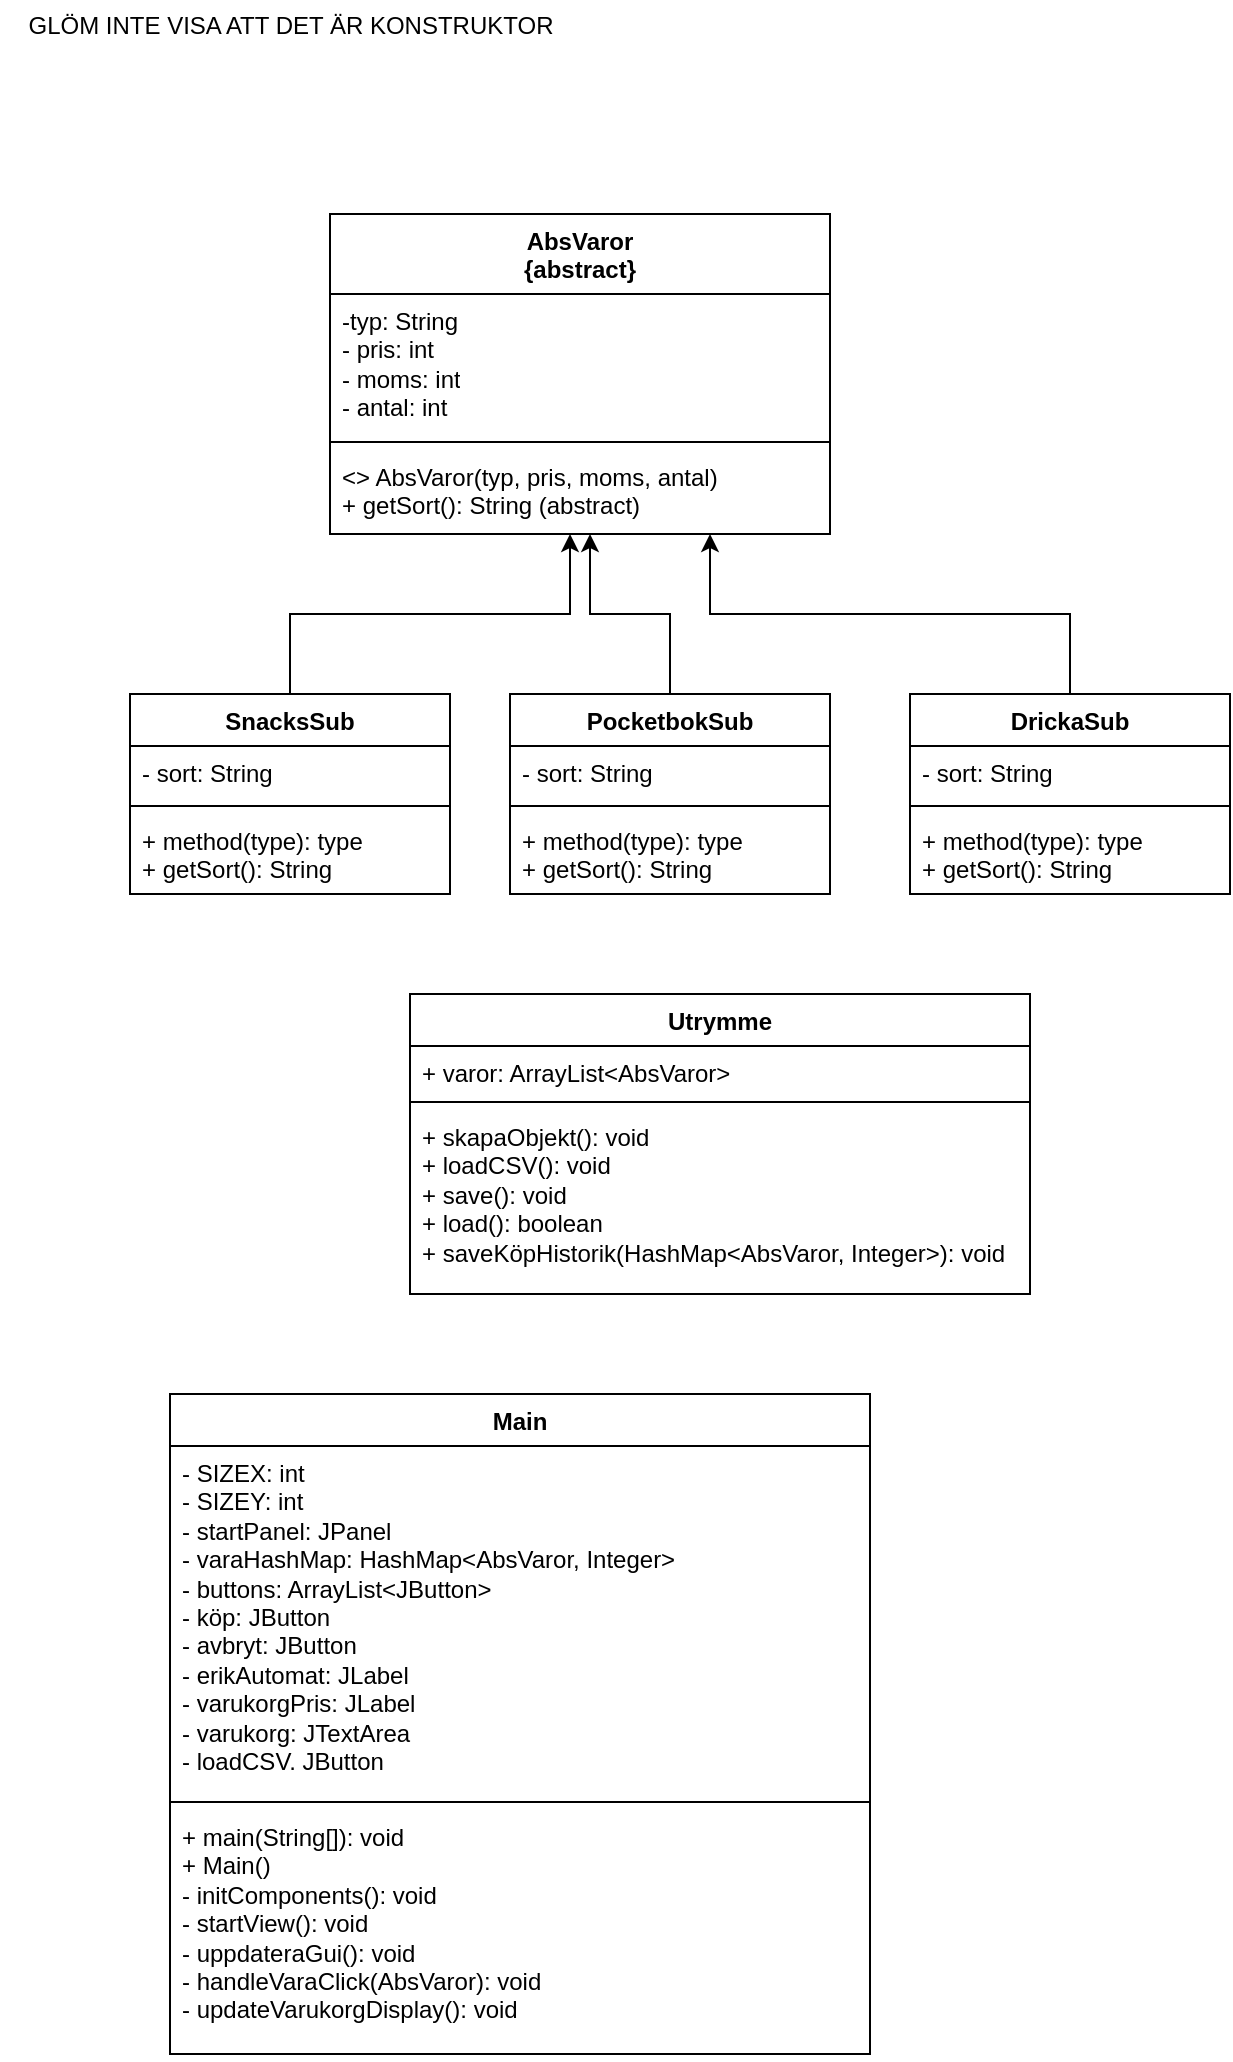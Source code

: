 <mxfile version="26.1.1">
  <diagram id="C5RBs43oDa-KdzZeNtuy" name="Page-1">
    <mxGraphModel dx="1304" dy="760" grid="1" gridSize="10" guides="1" tooltips="1" connect="1" arrows="1" fold="1" page="1" pageScale="1" pageWidth="827" pageHeight="1169" math="0" shadow="0">
      <root>
        <mxCell id="WIyWlLk6GJQsqaUBKTNV-0" />
        <mxCell id="WIyWlLk6GJQsqaUBKTNV-1" parent="WIyWlLk6GJQsqaUBKTNV-0" />
        <mxCell id="JlUwPAzDH42WfKnk2IvD-0" value="AbsVaror&lt;div&gt;{abstract}&lt;/div&gt;" style="swimlane;fontStyle=1;align=center;verticalAlign=top;childLayout=stackLayout;horizontal=1;startSize=40;horizontalStack=0;resizeParent=1;resizeParentMax=0;resizeLast=0;collapsible=1;marginBottom=0;whiteSpace=wrap;html=1;" parent="WIyWlLk6GJQsqaUBKTNV-1" vertex="1">
          <mxGeometry x="230" y="130" width="250" height="160" as="geometry" />
        </mxCell>
        <mxCell id="JlUwPAzDH42WfKnk2IvD-1" value="-typ: String&lt;br/&gt;- pris: int&lt;br/&gt;- moms: int&lt;br/&gt;- antal: int&lt;div style=&quot;display:none&quot; id=&quot;SDCloudData&quot;&gt;&lt;/div&gt;" style="text;strokeColor=none;fillColor=none;align=left;verticalAlign=top;spacingLeft=4;spacingRight=4;overflow=hidden;rotatable=0;points=[[0,0.5],[1,0.5]];portConstraint=eastwest;whiteSpace=wrap;html=1;" parent="JlUwPAzDH42WfKnk2IvD-0" vertex="1">
          <mxGeometry y="40" width="250" height="70" as="geometry" />
        </mxCell>
        <mxCell id="JlUwPAzDH42WfKnk2IvD-2" value="" style="line;strokeWidth=1;fillColor=none;align=left;verticalAlign=middle;spacingTop=-1;spacingLeft=3;spacingRight=3;rotatable=0;labelPosition=right;points=[];portConstraint=eastwest;strokeColor=inherit;" parent="JlUwPAzDH42WfKnk2IvD-0" vertex="1">
          <mxGeometry y="110" width="250" height="8" as="geometry" />
        </mxCell>
        <mxCell id="JlUwPAzDH42WfKnk2IvD-3" value="&amp;lt;&amp;gt; AbsVaror(typ, pris, moms, antal)&lt;br&gt;+ getSort(): String (abstract)&lt;br&gt;&lt;br&gt;&lt;div&gt;&lt;br&gt;&lt;/div&gt;&lt;div&gt;&amp;nbsp;&lt;div style=&quot;display:none&quot; id=&quot;SDCloudData&quot;&gt;&lt;/div&gt;&lt;/div&gt;" style="text;strokeColor=none;fillColor=none;align=left;verticalAlign=top;spacingLeft=4;spacingRight=4;overflow=hidden;rotatable=0;points=[[0,0.5],[1,0.5]];portConstraint=eastwest;whiteSpace=wrap;html=1;" parent="JlUwPAzDH42WfKnk2IvD-0" vertex="1">
          <mxGeometry y="118" width="250" height="42" as="geometry" />
        </mxCell>
        <mxCell id="YqJNbqloafkuZa5VE_Sw-1" value="PocketbokSub" style="swimlane;fontStyle=1;align=center;verticalAlign=top;childLayout=stackLayout;horizontal=1;startSize=26;horizontalStack=0;resizeParent=1;resizeParentMax=0;resizeLast=0;collapsible=1;marginBottom=0;whiteSpace=wrap;html=1;" vertex="1" parent="WIyWlLk6GJQsqaUBKTNV-1">
          <mxGeometry x="320" y="370" width="160" height="100" as="geometry" />
        </mxCell>
        <mxCell id="YqJNbqloafkuZa5VE_Sw-2" value="- sort: String" style="text;strokeColor=none;fillColor=none;align=left;verticalAlign=top;spacingLeft=4;spacingRight=4;overflow=hidden;rotatable=0;points=[[0,0.5],[1,0.5]];portConstraint=eastwest;whiteSpace=wrap;html=1;" vertex="1" parent="YqJNbqloafkuZa5VE_Sw-1">
          <mxGeometry y="26" width="160" height="26" as="geometry" />
        </mxCell>
        <mxCell id="YqJNbqloafkuZa5VE_Sw-3" value="" style="line;strokeWidth=1;fillColor=none;align=left;verticalAlign=middle;spacingTop=-1;spacingLeft=3;spacingRight=3;rotatable=0;labelPosition=right;points=[];portConstraint=eastwest;strokeColor=inherit;" vertex="1" parent="YqJNbqloafkuZa5VE_Sw-1">
          <mxGeometry y="52" width="160" height="8" as="geometry" />
        </mxCell>
        <mxCell id="YqJNbqloafkuZa5VE_Sw-4" value="+ method(type): type&lt;div&gt;+ getSort(): String&amp;nbsp;&lt;/div&gt;" style="text;strokeColor=none;fillColor=none;align=left;verticalAlign=top;spacingLeft=4;spacingRight=4;overflow=hidden;rotatable=0;points=[[0,0.5],[1,0.5]];portConstraint=eastwest;whiteSpace=wrap;html=1;" vertex="1" parent="YqJNbqloafkuZa5VE_Sw-1">
          <mxGeometry y="60" width="160" height="40" as="geometry" />
        </mxCell>
        <mxCell id="YqJNbqloafkuZa5VE_Sw-5" value="SnacksSub" style="swimlane;fontStyle=1;align=center;verticalAlign=top;childLayout=stackLayout;horizontal=1;startSize=26;horizontalStack=0;resizeParent=1;resizeParentMax=0;resizeLast=0;collapsible=1;marginBottom=0;whiteSpace=wrap;html=1;" vertex="1" parent="WIyWlLk6GJQsqaUBKTNV-1">
          <mxGeometry x="130" y="370" width="160" height="100" as="geometry" />
        </mxCell>
        <mxCell id="YqJNbqloafkuZa5VE_Sw-6" value="- sort: String" style="text;strokeColor=none;fillColor=none;align=left;verticalAlign=top;spacingLeft=4;spacingRight=4;overflow=hidden;rotatable=0;points=[[0,0.5],[1,0.5]];portConstraint=eastwest;whiteSpace=wrap;html=1;" vertex="1" parent="YqJNbqloafkuZa5VE_Sw-5">
          <mxGeometry y="26" width="160" height="26" as="geometry" />
        </mxCell>
        <mxCell id="YqJNbqloafkuZa5VE_Sw-7" value="" style="line;strokeWidth=1;fillColor=none;align=left;verticalAlign=middle;spacingTop=-1;spacingLeft=3;spacingRight=3;rotatable=0;labelPosition=right;points=[];portConstraint=eastwest;strokeColor=inherit;" vertex="1" parent="YqJNbqloafkuZa5VE_Sw-5">
          <mxGeometry y="52" width="160" height="8" as="geometry" />
        </mxCell>
        <mxCell id="YqJNbqloafkuZa5VE_Sw-8" value="+ method(type): type&lt;div&gt;+ getSort(): String&amp;nbsp;&lt;/div&gt;" style="text;strokeColor=none;fillColor=none;align=left;verticalAlign=top;spacingLeft=4;spacingRight=4;overflow=hidden;rotatable=0;points=[[0,0.5],[1,0.5]];portConstraint=eastwest;whiteSpace=wrap;html=1;" vertex="1" parent="YqJNbqloafkuZa5VE_Sw-5">
          <mxGeometry y="60" width="160" height="40" as="geometry" />
        </mxCell>
        <mxCell id="YqJNbqloafkuZa5VE_Sw-9" value="DrickaSub" style="swimlane;fontStyle=1;align=center;verticalAlign=top;childLayout=stackLayout;horizontal=1;startSize=26;horizontalStack=0;resizeParent=1;resizeParentMax=0;resizeLast=0;collapsible=1;marginBottom=0;whiteSpace=wrap;html=1;" vertex="1" parent="WIyWlLk6GJQsqaUBKTNV-1">
          <mxGeometry x="520" y="370" width="160" height="100" as="geometry" />
        </mxCell>
        <mxCell id="YqJNbqloafkuZa5VE_Sw-10" value="- sort: String" style="text;strokeColor=none;fillColor=none;align=left;verticalAlign=top;spacingLeft=4;spacingRight=4;overflow=hidden;rotatable=0;points=[[0,0.5],[1,0.5]];portConstraint=eastwest;whiteSpace=wrap;html=1;" vertex="1" parent="YqJNbqloafkuZa5VE_Sw-9">
          <mxGeometry y="26" width="160" height="26" as="geometry" />
        </mxCell>
        <mxCell id="YqJNbqloafkuZa5VE_Sw-11" value="" style="line;strokeWidth=1;fillColor=none;align=left;verticalAlign=middle;spacingTop=-1;spacingLeft=3;spacingRight=3;rotatable=0;labelPosition=right;points=[];portConstraint=eastwest;strokeColor=inherit;" vertex="1" parent="YqJNbqloafkuZa5VE_Sw-9">
          <mxGeometry y="52" width="160" height="8" as="geometry" />
        </mxCell>
        <mxCell id="YqJNbqloafkuZa5VE_Sw-12" value="+ method(type): type&lt;div&gt;+ getSort(): String&amp;nbsp;&lt;/div&gt;" style="text;strokeColor=none;fillColor=none;align=left;verticalAlign=top;spacingLeft=4;spacingRight=4;overflow=hidden;rotatable=0;points=[[0,0.5],[1,0.5]];portConstraint=eastwest;whiteSpace=wrap;html=1;" vertex="1" parent="YqJNbqloafkuZa5VE_Sw-9">
          <mxGeometry y="60" width="160" height="40" as="geometry" />
        </mxCell>
        <mxCell id="YqJNbqloafkuZa5VE_Sw-14" style="edgeStyle=orthogonalEdgeStyle;rounded=0;orthogonalLoop=1;jettySize=auto;html=1;entryX=0.48;entryY=1;entryDx=0;entryDy=0;entryPerimeter=0;" edge="1" parent="WIyWlLk6GJQsqaUBKTNV-1" source="YqJNbqloafkuZa5VE_Sw-5" target="JlUwPAzDH42WfKnk2IvD-3">
          <mxGeometry relative="1" as="geometry" />
        </mxCell>
        <mxCell id="YqJNbqloafkuZa5VE_Sw-16" style="edgeStyle=orthogonalEdgeStyle;rounded=0;orthogonalLoop=1;jettySize=auto;html=1;entryX=0.52;entryY=1;entryDx=0;entryDy=0;entryPerimeter=0;" edge="1" parent="WIyWlLk6GJQsqaUBKTNV-1" source="YqJNbqloafkuZa5VE_Sw-1" target="JlUwPAzDH42WfKnk2IvD-3">
          <mxGeometry relative="1" as="geometry" />
        </mxCell>
        <mxCell id="YqJNbqloafkuZa5VE_Sw-17" style="edgeStyle=orthogonalEdgeStyle;rounded=0;orthogonalLoop=1;jettySize=auto;html=1;entryX=0.76;entryY=1;entryDx=0;entryDy=0;entryPerimeter=0;" edge="1" parent="WIyWlLk6GJQsqaUBKTNV-1" source="YqJNbqloafkuZa5VE_Sw-9" target="JlUwPAzDH42WfKnk2IvD-3">
          <mxGeometry relative="1" as="geometry" />
        </mxCell>
        <mxCell id="YqJNbqloafkuZa5VE_Sw-18" value="Utrymme" style="swimlane;fontStyle=1;align=center;verticalAlign=top;childLayout=stackLayout;horizontal=1;startSize=26;horizontalStack=0;resizeParent=1;resizeParentMax=0;resizeLast=0;collapsible=1;marginBottom=0;whiteSpace=wrap;html=1;" vertex="1" parent="WIyWlLk6GJQsqaUBKTNV-1">
          <mxGeometry x="270" y="520" width="310" height="150" as="geometry" />
        </mxCell>
        <mxCell id="YqJNbqloafkuZa5VE_Sw-19" value="+ varor: ArrayList&amp;lt;AbsVaror&amp;gt;" style="text;strokeColor=none;fillColor=none;align=left;verticalAlign=top;spacingLeft=4;spacingRight=4;overflow=hidden;rotatable=0;points=[[0,0.5],[1,0.5]];portConstraint=eastwest;whiteSpace=wrap;html=1;" vertex="1" parent="YqJNbqloafkuZa5VE_Sw-18">
          <mxGeometry y="26" width="310" height="24" as="geometry" />
        </mxCell>
        <mxCell id="YqJNbqloafkuZa5VE_Sw-20" value="" style="line;strokeWidth=1;fillColor=none;align=left;verticalAlign=middle;spacingTop=-1;spacingLeft=3;spacingRight=3;rotatable=0;labelPosition=right;points=[];portConstraint=eastwest;strokeColor=inherit;" vertex="1" parent="YqJNbqloafkuZa5VE_Sw-18">
          <mxGeometry y="50" width="310" height="8" as="geometry" />
        </mxCell>
        <mxCell id="YqJNbqloafkuZa5VE_Sw-21" value="+ skapaObjekt(): void&lt;div&gt;+ loadCSV(): void&lt;/div&gt;&lt;div&gt;+ save(): void&lt;/div&gt;&lt;div&gt;+ load(): boolean&lt;/div&gt;&lt;div&gt;+ saveKöpHistorik(HashMap&amp;lt;AbsVaror, Integer&amp;gt;): void&lt;/div&gt;" style="text;strokeColor=none;fillColor=none;align=left;verticalAlign=top;spacingLeft=4;spacingRight=4;overflow=hidden;rotatable=0;points=[[0,0.5],[1,0.5]];portConstraint=eastwest;whiteSpace=wrap;html=1;" vertex="1" parent="YqJNbqloafkuZa5VE_Sw-18">
          <mxGeometry y="58" width="310" height="92" as="geometry" />
        </mxCell>
        <mxCell id="YqJNbqloafkuZa5VE_Sw-22" value="Main" style="swimlane;fontStyle=1;align=center;verticalAlign=top;childLayout=stackLayout;horizontal=1;startSize=26;horizontalStack=0;resizeParent=1;resizeParentMax=0;resizeLast=0;collapsible=1;marginBottom=0;whiteSpace=wrap;html=1;" vertex="1" parent="WIyWlLk6GJQsqaUBKTNV-1">
          <mxGeometry x="150" y="720" width="350" height="330" as="geometry" />
        </mxCell>
        <mxCell id="YqJNbqloafkuZa5VE_Sw-23" value="&lt;div&gt;&lt;span style=&quot;background-color: light-dark(#ffffff, var(--ge-dark-color, #121212));&quot;&gt;- SIZEX: int&lt;/span&gt;&lt;div&gt;&lt;span style=&quot;background-color: light-dark(#ffffff, var(--ge-dark-color, #121212));&quot;&gt;- SIZEY: int&lt;/span&gt;&lt;/div&gt;&lt;div&gt;&lt;span style=&quot;background-color: light-dark(#ffffff, var(--ge-dark-color, #121212));&quot;&gt;- startPanel: JPanel&lt;/span&gt;&lt;/div&gt;&lt;div&gt;&lt;span style=&quot;background-color: light-dark(#ffffff, var(--ge-dark-color, #121212));&quot;&gt;- varaHashMap: HashMap&amp;lt;AbsVaror, Integer&amp;gt;&lt;/span&gt;&lt;/div&gt;&lt;div&gt;&lt;span style=&quot;background-color: light-dark(#ffffff, var(--ge-dark-color, #121212));&quot;&gt;- buttons: ArrayList&amp;lt;JButton&amp;gt;&lt;/span&gt;&lt;/div&gt;&lt;div&gt;&lt;span style=&quot;background-color: light-dark(#ffffff, var(--ge-dark-color, #121212));&quot;&gt;- köp: JButton&lt;/span&gt;&lt;/div&gt;&lt;div&gt;&lt;span style=&quot;background-color: light-dark(#ffffff, var(--ge-dark-color, #121212));&quot;&gt;- avbryt: JButton&lt;/span&gt;&lt;/div&gt;&lt;div&gt;&lt;span style=&quot;background-color: light-dark(#ffffff, var(--ge-dark-color, #121212));&quot;&gt;- erikAutomat: JLabel&lt;/span&gt;&lt;/div&gt;&lt;div&gt;&lt;span style=&quot;background-color: light-dark(#ffffff, var(--ge-dark-color, #121212));&quot;&gt;- varukorgPris: JLabel&lt;/span&gt;&lt;/div&gt;&lt;div&gt;&lt;span style=&quot;background-color: light-dark(#ffffff, var(--ge-dark-color, #121212));&quot;&gt;- varukorg: JTextArea&lt;/span&gt;&lt;/div&gt;&lt;div&gt;&lt;span style=&quot;background-color: light-dark(#ffffff, var(--ge-dark-color, #121212));&quot;&gt;- loadCSV. JButton&lt;/span&gt;&lt;/div&gt;&lt;/div&gt;" style="text;strokeColor=none;fillColor=none;align=left;verticalAlign=top;spacingLeft=4;spacingRight=4;overflow=hidden;rotatable=0;points=[[0,0.5],[1,0.5]];portConstraint=eastwest;whiteSpace=wrap;html=1;" vertex="1" parent="YqJNbqloafkuZa5VE_Sw-22">
          <mxGeometry y="26" width="350" height="174" as="geometry" />
        </mxCell>
        <mxCell id="YqJNbqloafkuZa5VE_Sw-24" value="" style="line;strokeWidth=1;fillColor=none;align=left;verticalAlign=middle;spacingTop=-1;spacingLeft=3;spacingRight=3;rotatable=0;labelPosition=right;points=[];portConstraint=eastwest;strokeColor=inherit;" vertex="1" parent="YqJNbqloafkuZa5VE_Sw-22">
          <mxGeometry y="200" width="350" height="8" as="geometry" />
        </mxCell>
        <mxCell id="YqJNbqloafkuZa5VE_Sw-25" value="+ main(String[]): void&lt;div&gt;+ Main()&lt;/div&gt;&lt;div&gt;- initComponents(): void&lt;/div&gt;&lt;div&gt;- startView(): void&lt;/div&gt;&lt;div&gt;- uppdateraGui(): void&lt;/div&gt;&lt;div&gt;- handleVaraClick(AbsVaror): void&lt;/div&gt;&lt;div&gt;- updateVarukorgDisplay(): void&lt;/div&gt;" style="text;strokeColor=none;fillColor=none;align=left;verticalAlign=top;spacingLeft=4;spacingRight=4;overflow=hidden;rotatable=0;points=[[0,0.5],[1,0.5]];portConstraint=eastwest;whiteSpace=wrap;html=1;" vertex="1" parent="YqJNbqloafkuZa5VE_Sw-22">
          <mxGeometry y="208" width="350" height="122" as="geometry" />
        </mxCell>
        <mxCell id="YqJNbqloafkuZa5VE_Sw-26" value="GLÖM INTE VISA ATT DET ÄR KONSTRUKTOR&lt;div&gt;&lt;br&gt;&lt;/div&gt;" style="text;html=1;align=center;verticalAlign=middle;resizable=0;points=[];autosize=1;strokeColor=none;fillColor=none;" vertex="1" parent="WIyWlLk6GJQsqaUBKTNV-1">
          <mxGeometry x="65" y="23" width="290" height="40" as="geometry" />
        </mxCell>
      </root>
    </mxGraphModel>
  </diagram>
</mxfile>
